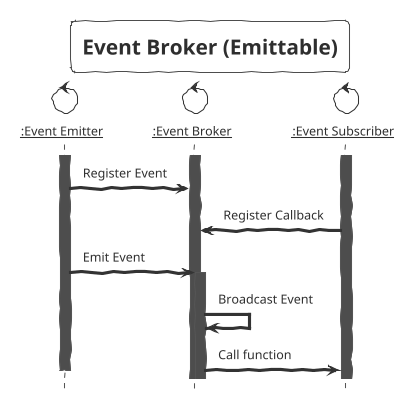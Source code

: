 @startuml Event Broker - Emittable

title Event Broker (Emittable)

!theme sketchy-outline

hide footbox

control EventEmitter as "__:Event Emitter__"
control EventBroker as "__:Event Broker__"
control EventSubscriber as "__:Event Subscriber__"

activate EventEmitter
activate EventBroker
activate EventSubscriber

EventEmitter -> EventBroker: Register Event

EventSubscriber -> EventBroker: Register Callback

EventEmitter -> EventBroker: Emit Event

activate EventBroker
EventBroker -> EventBroker: Broadcast Event
EventBroker -> EventSubscriber: Call function

deactivate EventEmitter

@enduml

@startuml Event Broker - Step
!theme sketchy-outline


@enduml